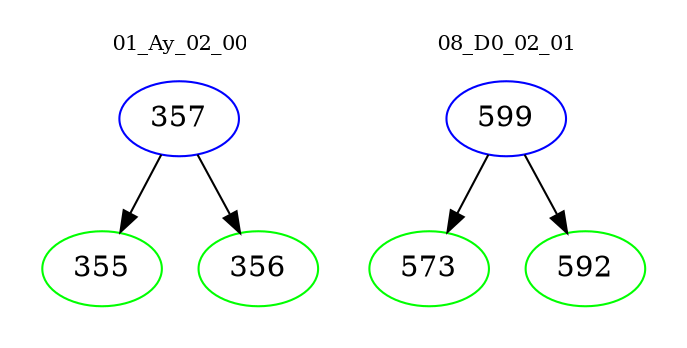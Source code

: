 digraph{
subgraph cluster_0 {
color = white
label = "01_Ay_02_00";
fontsize=10;
T0_357 [label="357", color="blue"]
T0_357 -> T0_355 [color="black"]
T0_355 [label="355", color="green"]
T0_357 -> T0_356 [color="black"]
T0_356 [label="356", color="green"]
}
subgraph cluster_1 {
color = white
label = "08_D0_02_01";
fontsize=10;
T1_599 [label="599", color="blue"]
T1_599 -> T1_573 [color="black"]
T1_573 [label="573", color="green"]
T1_599 -> T1_592 [color="black"]
T1_592 [label="592", color="green"]
}
}

